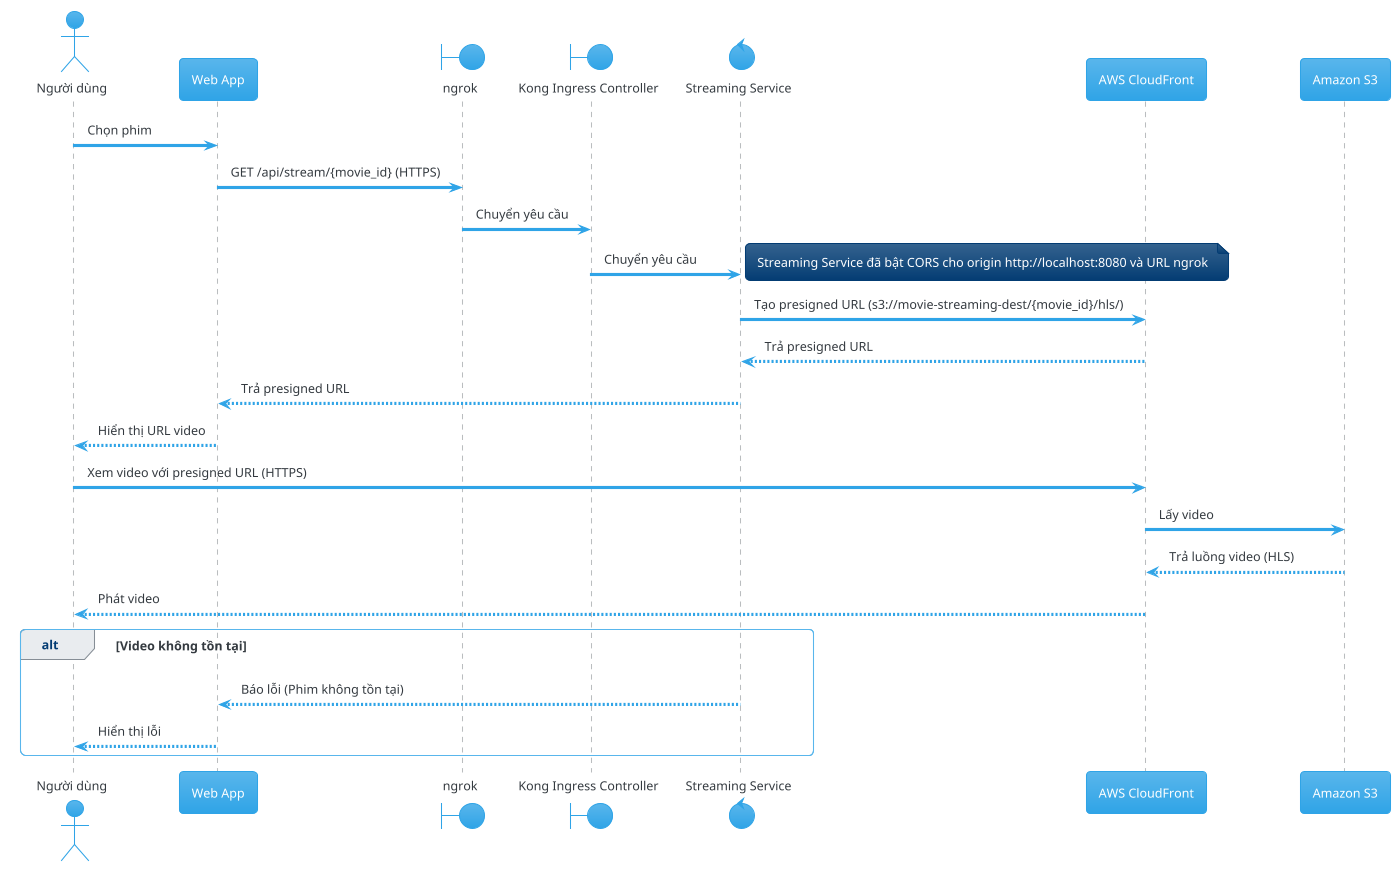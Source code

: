 @startuml
!theme cerulean

actor "Người dùng" as User
participant "Web App" as FE
boundary "ngrok" as ngrok
boundary "Kong Ingress Controller" as KG
control "Streaming Service" as SS
participant "AWS CloudFront" as CF
participant "Amazon S3" as S3

note left: Hệ thống triển khai trên nhiều máy, code quản lý trên GitHub

User -> FE: Chọn phim
FE -> ngrok: GET /api/stream/{movie_id} (HTTPS)
ngrok -> KG: Chuyển yêu cầu
KG -> SS: Chuyển yêu cầu
note right: Streaming Service đã bật CORS cho origin http://localhost:8080 và URL ngrok
SS -> CF: Tạo presigned URL (s3://movie-streaming-dest/{movie_id}/hls/)
CF --> SS: Trả presigned URL
SS --> FE: Trả presigned URL
FE --> User: Hiển thị URL video
User -> CF: Xem video với presigned URL (HTTPS)
CF -> S3: Lấy video
S3 --> CF: Trả luồng video (HLS)
CF --> User: Phát video

alt Video không tồn tại
    SS --> FE: Báo lỗi (Phim không tồn tại)
    FE --> User: Hiển thị lỗi
end alt

@enduml